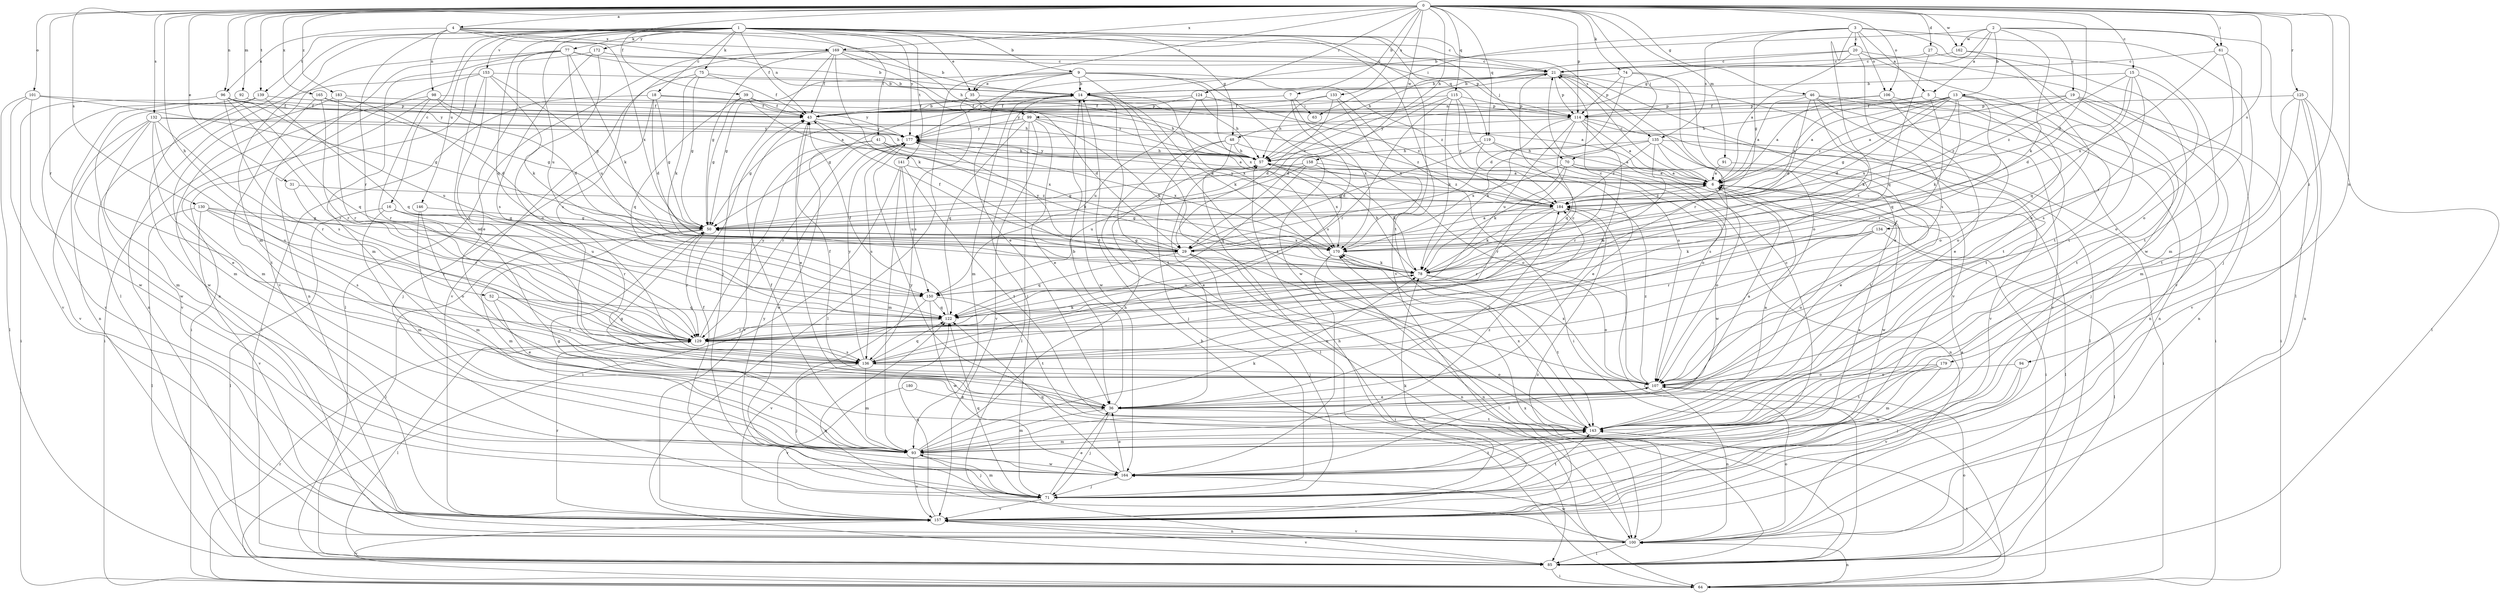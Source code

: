strict digraph  {
0;
1;
2;
3;
4;
5;
6;
7;
9;
13;
14;
15;
16;
18;
19;
20;
21;
27;
29;
31;
35;
36;
39;
41;
43;
46;
48;
50;
52;
57;
61;
63;
64;
70;
71;
74;
75;
77;
78;
85;
91;
92;
93;
94;
96;
98;
99;
100;
101;
106;
107;
114;
115;
119;
122;
124;
125;
129;
130;
132;
133;
134;
135;
136;
139;
141;
143;
146;
150;
153;
157;
158;
162;
164;
165;
169;
170;
172;
177;
179;
180;
183;
184;
0 -> 4  [label=a];
0 -> 7  [label=b];
0 -> 15  [label=c];
0 -> 27  [label=d];
0 -> 29  [label=d];
0 -> 31  [label=e];
0 -> 35  [label=z];
0 -> 39  [label=f];
0 -> 46  [label=g];
0 -> 52  [label=h];
0 -> 57  [label=h];
0 -> 61  [label=i];
0 -> 70  [label=j];
0 -> 74  [label=k];
0 -> 91  [label=m];
0 -> 92  [label=m];
0 -> 94  [label=n];
0 -> 96  [label=n];
0 -> 101  [label=o];
0 -> 106  [label=o];
0 -> 114  [label=p];
0 -> 115  [label=q];
0 -> 119  [label=q];
0 -> 124  [label=r];
0 -> 125  [label=r];
0 -> 129  [label=r];
0 -> 130  [label=s];
0 -> 132  [label=s];
0 -> 133  [label=s];
0 -> 134  [label=s];
0 -> 139  [label=t];
0 -> 158  [label=w];
0 -> 162  [label=w];
0 -> 165  [label=x];
0 -> 169  [label=x];
0 -> 179  [label=z];
0 -> 183  [label=z];
1 -> 9  [label=b];
1 -> 16  [label=c];
1 -> 18  [label=c];
1 -> 35  [label=e];
1 -> 41  [label=f];
1 -> 43  [label=f];
1 -> 48  [label=g];
1 -> 70  [label=j];
1 -> 75  [label=k];
1 -> 77  [label=k];
1 -> 85  [label=l];
1 -> 93  [label=m];
1 -> 119  [label=q];
1 -> 122  [label=q];
1 -> 135  [label=s];
1 -> 139  [label=t];
1 -> 141  [label=t];
1 -> 143  [label=t];
1 -> 146  [label=u];
1 -> 150  [label=u];
1 -> 153  [label=v];
1 -> 157  [label=v];
1 -> 172  [label=y];
1 -> 177  [label=y];
2 -> 5  [label=a];
2 -> 13  [label=b];
2 -> 14  [label=b];
2 -> 19  [label=c];
2 -> 48  [label=g];
2 -> 61  [label=i];
2 -> 78  [label=k];
2 -> 85  [label=l];
2 -> 162  [label=w];
3 -> 5  [label=a];
3 -> 20  [label=c];
3 -> 50  [label=g];
3 -> 63  [label=i];
3 -> 71  [label=j];
3 -> 106  [label=o];
3 -> 135  [label=s];
3 -> 136  [label=s];
3 -> 164  [label=w];
4 -> 21  [label=c];
4 -> 57  [label=h];
4 -> 96  [label=n];
4 -> 98  [label=n];
4 -> 99  [label=n];
4 -> 129  [label=r];
4 -> 169  [label=x];
4 -> 170  [label=x];
5 -> 99  [label=n];
5 -> 129  [label=r];
5 -> 143  [label=t];
5 -> 184  [label=z];
6 -> 21  [label=c];
6 -> 85  [label=l];
6 -> 107  [label=o];
6 -> 164  [label=w];
6 -> 184  [label=z];
7 -> 43  [label=f];
7 -> 63  [label=i];
7 -> 136  [label=s];
7 -> 170  [label=x];
9 -> 14  [label=b];
9 -> 35  [label=e];
9 -> 36  [label=e];
9 -> 50  [label=g];
9 -> 85  [label=l];
9 -> 143  [label=t];
9 -> 164  [label=w];
9 -> 170  [label=x];
9 -> 184  [label=z];
13 -> 6  [label=a];
13 -> 29  [label=d];
13 -> 43  [label=f];
13 -> 50  [label=g];
13 -> 57  [label=h];
13 -> 78  [label=k];
13 -> 100  [label=n];
13 -> 107  [label=o];
13 -> 122  [label=q];
13 -> 170  [label=x];
13 -> 184  [label=z];
14 -> 43  [label=f];
14 -> 71  [label=j];
14 -> 78  [label=k];
14 -> 93  [label=m];
14 -> 107  [label=o];
14 -> 143  [label=t];
14 -> 164  [label=w];
14 -> 170  [label=x];
15 -> 14  [label=b];
15 -> 29  [label=d];
15 -> 107  [label=o];
15 -> 122  [label=q];
15 -> 136  [label=s];
15 -> 184  [label=z];
16 -> 50  [label=g];
16 -> 85  [label=l];
16 -> 93  [label=m];
16 -> 129  [label=r];
16 -> 150  [label=u];
18 -> 29  [label=d];
18 -> 50  [label=g];
18 -> 71  [label=j];
18 -> 85  [label=l];
18 -> 114  [label=p];
18 -> 177  [label=y];
19 -> 6  [label=a];
19 -> 43  [label=f];
19 -> 64  [label=i];
19 -> 100  [label=n];
19 -> 143  [label=t];
19 -> 184  [label=z];
20 -> 6  [label=a];
20 -> 21  [label=c];
20 -> 57  [label=h];
20 -> 136  [label=s];
20 -> 143  [label=t];
20 -> 157  [label=v];
21 -> 14  [label=b];
21 -> 107  [label=o];
21 -> 114  [label=p];
21 -> 143  [label=t];
21 -> 157  [label=v];
21 -> 177  [label=y];
27 -> 21  [label=c];
27 -> 122  [label=q];
27 -> 143  [label=t];
29 -> 6  [label=a];
29 -> 43  [label=f];
29 -> 50  [label=g];
29 -> 64  [label=i];
29 -> 71  [label=j];
29 -> 100  [label=n];
29 -> 122  [label=q];
29 -> 177  [label=y];
31 -> 129  [label=r];
31 -> 184  [label=z];
35 -> 6  [label=a];
35 -> 29  [label=d];
35 -> 43  [label=f];
35 -> 136  [label=s];
36 -> 6  [label=a];
36 -> 14  [label=b];
36 -> 50  [label=g];
36 -> 71  [label=j];
36 -> 93  [label=m];
36 -> 143  [label=t];
36 -> 184  [label=z];
39 -> 6  [label=a];
39 -> 43  [label=f];
39 -> 50  [label=g];
39 -> 57  [label=h];
39 -> 122  [label=q];
41 -> 6  [label=a];
41 -> 57  [label=h];
41 -> 78  [label=k];
41 -> 157  [label=v];
41 -> 164  [label=w];
43 -> 14  [label=b];
43 -> 36  [label=e];
43 -> 170  [label=x];
43 -> 177  [label=y];
46 -> 6  [label=a];
46 -> 29  [label=d];
46 -> 36  [label=e];
46 -> 64  [label=i];
46 -> 78  [label=k];
46 -> 100  [label=n];
46 -> 114  [label=p];
46 -> 157  [label=v];
48 -> 57  [label=h];
48 -> 71  [label=j];
48 -> 85  [label=l];
48 -> 100  [label=n];
48 -> 107  [label=o];
50 -> 21  [label=c];
50 -> 29  [label=d];
50 -> 85  [label=l];
50 -> 93  [label=m];
50 -> 129  [label=r];
50 -> 170  [label=x];
52 -> 36  [label=e];
52 -> 122  [label=q];
52 -> 136  [label=s];
57 -> 6  [label=a];
57 -> 36  [label=e];
57 -> 170  [label=x];
57 -> 177  [label=y];
57 -> 184  [label=z];
61 -> 21  [label=c];
61 -> 107  [label=o];
61 -> 143  [label=t];
61 -> 170  [label=x];
64 -> 14  [label=b];
64 -> 100  [label=n];
64 -> 129  [label=r];
64 -> 143  [label=t];
64 -> 157  [label=v];
70 -> 6  [label=a];
70 -> 50  [label=g];
70 -> 64  [label=i];
70 -> 78  [label=k];
70 -> 100  [label=n];
70 -> 129  [label=r];
70 -> 164  [label=w];
71 -> 36  [label=e];
71 -> 43  [label=f];
71 -> 78  [label=k];
71 -> 93  [label=m];
71 -> 122  [label=q];
71 -> 143  [label=t];
71 -> 157  [label=v];
71 -> 177  [label=y];
74 -> 14  [label=b];
74 -> 29  [label=d];
74 -> 36  [label=e];
74 -> 114  [label=p];
74 -> 129  [label=r];
75 -> 14  [label=b];
75 -> 43  [label=f];
75 -> 50  [label=g];
75 -> 78  [label=k];
75 -> 157  [label=v];
77 -> 14  [label=b];
77 -> 21  [label=c];
77 -> 36  [label=e];
77 -> 78  [label=k];
77 -> 93  [label=m];
77 -> 100  [label=n];
77 -> 150  [label=u];
77 -> 157  [label=v];
78 -> 21  [label=c];
78 -> 57  [label=h];
78 -> 107  [label=o];
78 -> 143  [label=t];
78 -> 150  [label=u];
85 -> 64  [label=i];
85 -> 107  [label=o];
85 -> 157  [label=v];
85 -> 170  [label=x];
91 -> 6  [label=a];
91 -> 36  [label=e];
92 -> 114  [label=p];
92 -> 157  [label=v];
93 -> 21  [label=c];
93 -> 43  [label=f];
93 -> 50  [label=g];
93 -> 57  [label=h];
93 -> 71  [label=j];
93 -> 78  [label=k];
93 -> 107  [label=o];
93 -> 157  [label=v];
93 -> 164  [label=w];
93 -> 184  [label=z];
94 -> 71  [label=j];
94 -> 107  [label=o];
94 -> 157  [label=v];
96 -> 43  [label=f];
96 -> 64  [label=i];
96 -> 122  [label=q];
96 -> 129  [label=r];
96 -> 136  [label=s];
96 -> 150  [label=u];
96 -> 177  [label=y];
98 -> 29  [label=d];
98 -> 43  [label=f];
98 -> 57  [label=h];
98 -> 64  [label=i];
98 -> 93  [label=m];
98 -> 129  [label=r];
99 -> 36  [label=e];
99 -> 50  [label=g];
99 -> 78  [label=k];
99 -> 85  [label=l];
99 -> 122  [label=q];
99 -> 157  [label=v];
99 -> 177  [label=y];
99 -> 184  [label=z];
100 -> 85  [label=l];
100 -> 107  [label=o];
100 -> 122  [label=q];
100 -> 157  [label=v];
100 -> 164  [label=w];
100 -> 184  [label=z];
101 -> 43  [label=f];
101 -> 50  [label=g];
101 -> 85  [label=l];
101 -> 157  [label=v];
101 -> 164  [label=w];
106 -> 6  [label=a];
106 -> 71  [label=j];
106 -> 107  [label=o];
106 -> 114  [label=p];
107 -> 36  [label=e];
107 -> 43  [label=f];
107 -> 100  [label=n];
107 -> 170  [label=x];
107 -> 184  [label=z];
114 -> 6  [label=a];
114 -> 78  [label=k];
114 -> 85  [label=l];
114 -> 122  [label=q];
114 -> 136  [label=s];
114 -> 150  [label=u];
114 -> 157  [label=v];
114 -> 177  [label=y];
115 -> 29  [label=d];
115 -> 78  [label=k];
115 -> 107  [label=o];
115 -> 114  [label=p];
115 -> 129  [label=r];
115 -> 177  [label=y];
115 -> 184  [label=z];
119 -> 6  [label=a];
119 -> 29  [label=d];
119 -> 36  [label=e];
119 -> 57  [label=h];
119 -> 107  [label=o];
122 -> 43  [label=f];
122 -> 129  [label=r];
124 -> 43  [label=f];
124 -> 50  [label=g];
124 -> 57  [label=h];
124 -> 150  [label=u];
124 -> 184  [label=z];
125 -> 85  [label=l];
125 -> 93  [label=m];
125 -> 100  [label=n];
125 -> 114  [label=p];
125 -> 143  [label=t];
125 -> 157  [label=v];
129 -> 78  [label=k];
129 -> 85  [label=l];
129 -> 136  [label=s];
129 -> 177  [label=y];
130 -> 29  [label=d];
130 -> 50  [label=g];
130 -> 85  [label=l];
130 -> 129  [label=r];
130 -> 136  [label=s];
130 -> 157  [label=v];
132 -> 36  [label=e];
132 -> 57  [label=h];
132 -> 93  [label=m];
132 -> 129  [label=r];
132 -> 136  [label=s];
132 -> 157  [label=v];
132 -> 164  [label=w];
132 -> 177  [label=y];
133 -> 29  [label=d];
133 -> 43  [label=f];
133 -> 57  [label=h];
133 -> 64  [label=i];
133 -> 170  [label=x];
134 -> 78  [label=k];
134 -> 85  [label=l];
134 -> 107  [label=o];
134 -> 129  [label=r];
134 -> 170  [label=x];
135 -> 57  [label=h];
135 -> 64  [label=i];
135 -> 129  [label=r];
135 -> 136  [label=s];
135 -> 143  [label=t];
135 -> 170  [label=x];
135 -> 184  [label=z];
136 -> 21  [label=c];
136 -> 71  [label=j];
136 -> 93  [label=m];
136 -> 107  [label=o];
136 -> 122  [label=q];
136 -> 177  [label=y];
139 -> 43  [label=f];
139 -> 100  [label=n];
139 -> 122  [label=q];
139 -> 157  [label=v];
139 -> 164  [label=w];
141 -> 6  [label=a];
141 -> 64  [label=i];
141 -> 93  [label=m];
141 -> 143  [label=t];
141 -> 150  [label=u];
143 -> 6  [label=a];
143 -> 93  [label=m];
143 -> 170  [label=x];
143 -> 177  [label=y];
146 -> 50  [label=g];
146 -> 93  [label=m];
146 -> 107  [label=o];
150 -> 122  [label=q];
150 -> 143  [label=t];
150 -> 157  [label=v];
150 -> 164  [label=w];
153 -> 14  [label=b];
153 -> 50  [label=g];
153 -> 64  [label=i];
153 -> 78  [label=k];
153 -> 100  [label=n];
153 -> 107  [label=o];
153 -> 136  [label=s];
157 -> 6  [label=a];
157 -> 57  [label=h];
157 -> 100  [label=n];
157 -> 122  [label=q];
157 -> 129  [label=r];
158 -> 6  [label=a];
158 -> 50  [label=g];
158 -> 78  [label=k];
158 -> 122  [label=q];
158 -> 150  [label=u];
162 -> 21  [label=c];
162 -> 93  [label=m];
162 -> 107  [label=o];
164 -> 6  [label=a];
164 -> 36  [label=e];
164 -> 71  [label=j];
164 -> 122  [label=q];
164 -> 143  [label=t];
165 -> 43  [label=f];
165 -> 50  [label=g];
165 -> 129  [label=r];
165 -> 143  [label=t];
169 -> 14  [label=b];
169 -> 21  [label=c];
169 -> 43  [label=f];
169 -> 50  [label=g];
169 -> 71  [label=j];
169 -> 78  [label=k];
169 -> 85  [label=l];
169 -> 114  [label=p];
169 -> 136  [label=s];
169 -> 184  [label=z];
170 -> 78  [label=k];
170 -> 85  [label=l];
170 -> 100  [label=n];
172 -> 21  [label=c];
172 -> 100  [label=n];
172 -> 107  [label=o];
172 -> 136  [label=s];
177 -> 57  [label=h];
177 -> 129  [label=r];
177 -> 136  [label=s];
177 -> 170  [label=x];
179 -> 93  [label=m];
179 -> 107  [label=o];
179 -> 143  [label=t];
179 -> 164  [label=w];
180 -> 36  [label=e];
180 -> 157  [label=v];
183 -> 29  [label=d];
183 -> 93  [label=m];
183 -> 114  [label=p];
183 -> 129  [label=r];
184 -> 50  [label=g];
184 -> 78  [label=k];
184 -> 85  [label=l];
184 -> 129  [label=r];
184 -> 177  [label=y];
}
